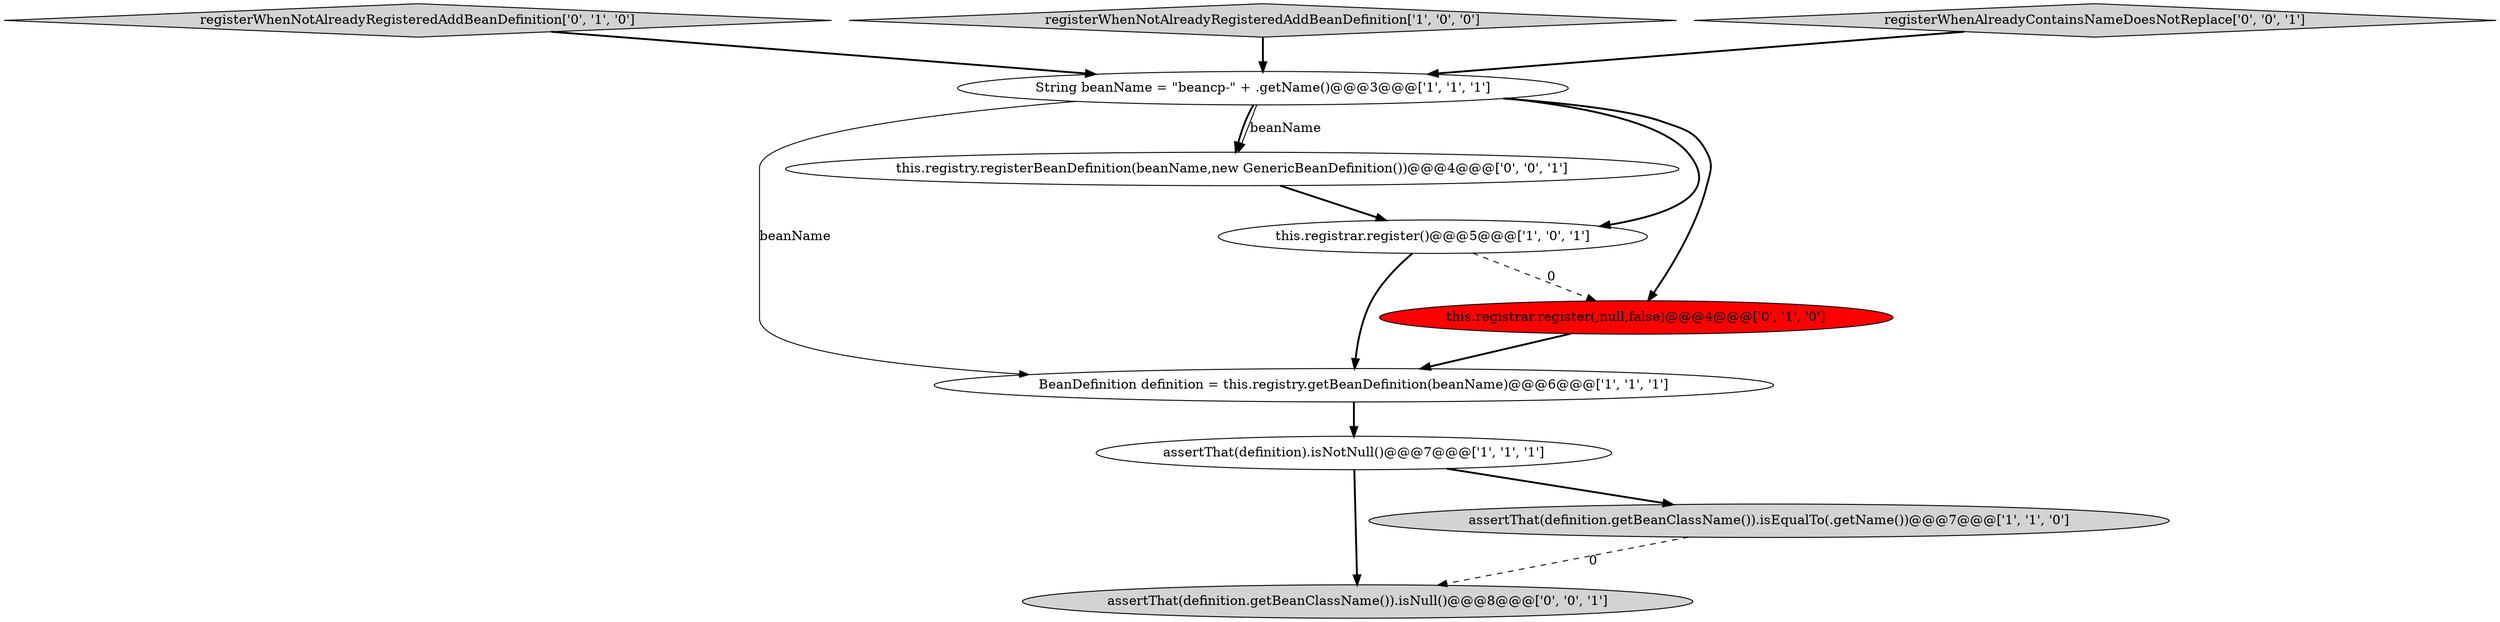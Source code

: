 digraph {
2 [style = filled, label = "String beanName = \"beancp-\" + .getName()@@@3@@@['1', '1', '1']", fillcolor = white, shape = ellipse image = "AAA0AAABBB1BBB"];
8 [style = filled, label = "this.registry.registerBeanDefinition(beanName,new GenericBeanDefinition())@@@4@@@['0', '0', '1']", fillcolor = white, shape = ellipse image = "AAA0AAABBB3BBB"];
0 [style = filled, label = "BeanDefinition definition = this.registry.getBeanDefinition(beanName)@@@6@@@['1', '1', '1']", fillcolor = white, shape = ellipse image = "AAA0AAABBB1BBB"];
6 [style = filled, label = "registerWhenNotAlreadyRegisteredAddBeanDefinition['0', '1', '0']", fillcolor = lightgray, shape = diamond image = "AAA0AAABBB2BBB"];
9 [style = filled, label = "assertThat(definition.getBeanClassName()).isNull()@@@8@@@['0', '0', '1']", fillcolor = lightgray, shape = ellipse image = "AAA0AAABBB3BBB"];
1 [style = filled, label = "registerWhenNotAlreadyRegisteredAddBeanDefinition['1', '0', '0']", fillcolor = lightgray, shape = diamond image = "AAA0AAABBB1BBB"];
3 [style = filled, label = "assertThat(definition.getBeanClassName()).isEqualTo(.getName())@@@7@@@['1', '1', '0']", fillcolor = lightgray, shape = ellipse image = "AAA0AAABBB1BBB"];
4 [style = filled, label = "assertThat(definition).isNotNull()@@@7@@@['1', '1', '1']", fillcolor = white, shape = ellipse image = "AAA0AAABBB1BBB"];
5 [style = filled, label = "this.registrar.register()@@@5@@@['1', '0', '1']", fillcolor = white, shape = ellipse image = "AAA0AAABBB1BBB"];
10 [style = filled, label = "registerWhenAlreadyContainsNameDoesNotReplace['0', '0', '1']", fillcolor = lightgray, shape = diamond image = "AAA0AAABBB3BBB"];
7 [style = filled, label = "this.registrar.register(,null,false)@@@4@@@['0', '1', '0']", fillcolor = red, shape = ellipse image = "AAA1AAABBB2BBB"];
4->9 [style = bold, label=""];
4->3 [style = bold, label=""];
10->2 [style = bold, label=""];
1->2 [style = bold, label=""];
7->0 [style = bold, label=""];
2->7 [style = bold, label=""];
2->8 [style = solid, label="beanName"];
5->7 [style = dashed, label="0"];
8->5 [style = bold, label=""];
5->0 [style = bold, label=""];
3->9 [style = dashed, label="0"];
0->4 [style = bold, label=""];
2->0 [style = solid, label="beanName"];
2->8 [style = bold, label=""];
2->5 [style = bold, label=""];
6->2 [style = bold, label=""];
}
